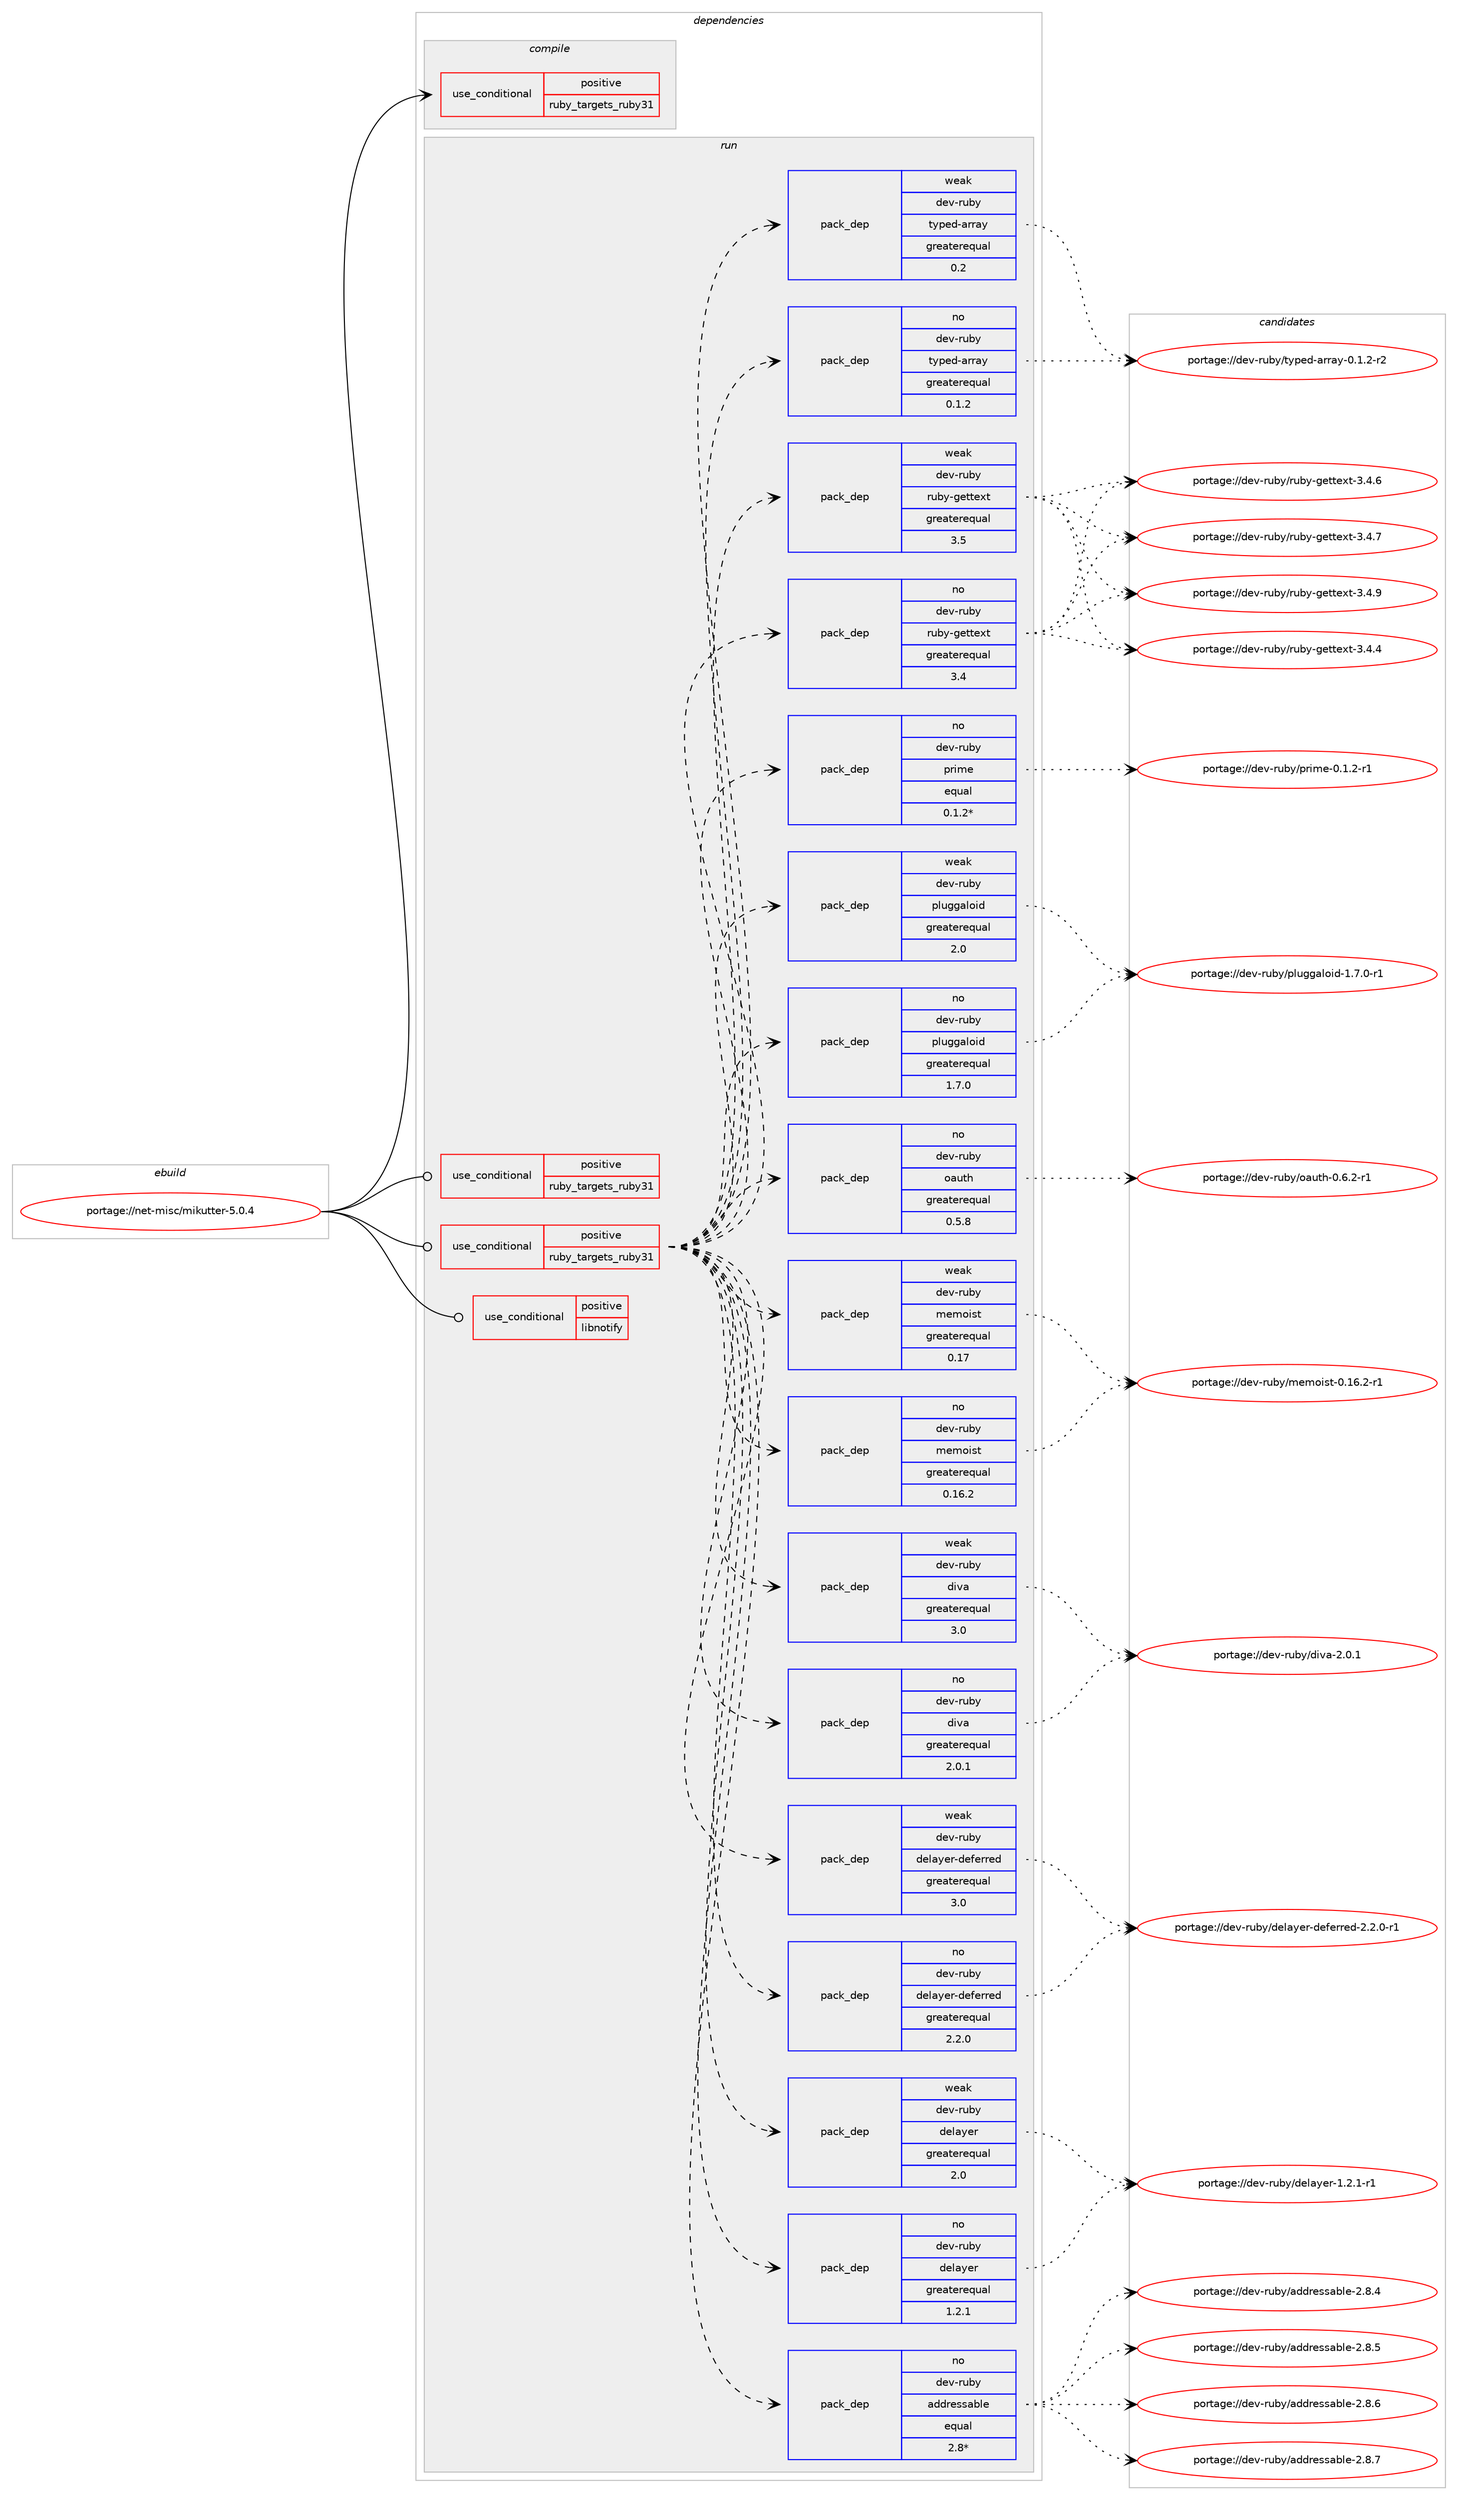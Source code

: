 digraph prolog {

# *************
# Graph options
# *************

newrank=true;
concentrate=true;
compound=true;
graph [rankdir=LR,fontname=Helvetica,fontsize=10,ranksep=1.5];#, ranksep=2.5, nodesep=0.2];
edge  [arrowhead=vee];
node  [fontname=Helvetica,fontsize=10];

# **********
# The ebuild
# **********

subgraph cluster_leftcol {
color=gray;
rank=same;
label=<<i>ebuild</i>>;
id [label="portage://net-misc/mikutter-5.0.4", color=red, width=4, href="../net-misc/mikutter-5.0.4.svg"];
}

# ****************
# The dependencies
# ****************

subgraph cluster_midcol {
color=gray;
label=<<i>dependencies</i>>;
subgraph cluster_compile {
fillcolor="#eeeeee";
style=filled;
label=<<i>compile</i>>;
subgraph cond95478 {
dependency188979 [label=<<TABLE BORDER="0" CELLBORDER="1" CELLSPACING="0" CELLPADDING="4"><TR><TD ROWSPAN="3" CELLPADDING="10">use_conditional</TD></TR><TR><TD>positive</TD></TR><TR><TD>ruby_targets_ruby31</TD></TR></TABLE>>, shape=none, color=red];
# *** BEGIN UNKNOWN DEPENDENCY TYPE (TODO) ***
# dependency188979 -> package_dependency(portage://net-misc/mikutter-5.0.4,install,no,dev-lang,ruby,none,[,,],[slot(3.1)],[])
# *** END UNKNOWN DEPENDENCY TYPE (TODO) ***

}
id:e -> dependency188979:w [weight=20,style="solid",arrowhead="vee"];
}
subgraph cluster_compileandrun {
fillcolor="#eeeeee";
style=filled;
label=<<i>compile and run</i>>;
}
subgraph cluster_run {
fillcolor="#eeeeee";
style=filled;
label=<<i>run</i>>;
subgraph cond95479 {
dependency188980 [label=<<TABLE BORDER="0" CELLBORDER="1" CELLSPACING="0" CELLPADDING="4"><TR><TD ROWSPAN="3" CELLPADDING="10">use_conditional</TD></TR><TR><TD>positive</TD></TR><TR><TD>libnotify</TD></TR></TABLE>>, shape=none, color=red];
# *** BEGIN UNKNOWN DEPENDENCY TYPE (TODO) ***
# dependency188980 -> package_dependency(portage://net-misc/mikutter-5.0.4,run,no,x11-libs,libnotify,none,[,,],[],[])
# *** END UNKNOWN DEPENDENCY TYPE (TODO) ***

}
id:e -> dependency188980:w [weight=20,style="solid",arrowhead="odot"];
subgraph cond95480 {
dependency188981 [label=<<TABLE BORDER="0" CELLBORDER="1" CELLSPACING="0" CELLPADDING="4"><TR><TD ROWSPAN="3" CELLPADDING="10">use_conditional</TD></TR><TR><TD>positive</TD></TR><TR><TD>ruby_targets_ruby31</TD></TR></TABLE>>, shape=none, color=red];
# *** BEGIN UNKNOWN DEPENDENCY TYPE (TODO) ***
# dependency188981 -> package_dependency(portage://net-misc/mikutter-5.0.4,run,no,dev-lang,ruby,none,[,,],[slot(3.1)],[])
# *** END UNKNOWN DEPENDENCY TYPE (TODO) ***

}
id:e -> dependency188981:w [weight=20,style="solid",arrowhead="odot"];
subgraph cond95481 {
dependency188982 [label=<<TABLE BORDER="0" CELLBORDER="1" CELLSPACING="0" CELLPADDING="4"><TR><TD ROWSPAN="3" CELLPADDING="10">use_conditional</TD></TR><TR><TD>positive</TD></TR><TR><TD>ruby_targets_ruby31</TD></TR></TABLE>>, shape=none, color=red];
subgraph pack90886 {
dependency188983 [label=<<TABLE BORDER="0" CELLBORDER="1" CELLSPACING="0" CELLPADDING="4" WIDTH="220"><TR><TD ROWSPAN="6" CELLPADDING="30">pack_dep</TD></TR><TR><TD WIDTH="110">no</TD></TR><TR><TD>dev-ruby</TD></TR><TR><TD>addressable</TD></TR><TR><TD>equal</TD></TR><TR><TD>2.8*</TD></TR></TABLE>>, shape=none, color=blue];
}
dependency188982:e -> dependency188983:w [weight=20,style="dashed",arrowhead="vee"];
subgraph pack90887 {
dependency188984 [label=<<TABLE BORDER="0" CELLBORDER="1" CELLSPACING="0" CELLPADDING="4" WIDTH="220"><TR><TD ROWSPAN="6" CELLPADDING="30">pack_dep</TD></TR><TR><TD WIDTH="110">no</TD></TR><TR><TD>dev-ruby</TD></TR><TR><TD>delayer</TD></TR><TR><TD>greaterequal</TD></TR><TR><TD>1.2.1</TD></TR></TABLE>>, shape=none, color=blue];
}
dependency188982:e -> dependency188984:w [weight=20,style="dashed",arrowhead="vee"];
subgraph pack90888 {
dependency188985 [label=<<TABLE BORDER="0" CELLBORDER="1" CELLSPACING="0" CELLPADDING="4" WIDTH="220"><TR><TD ROWSPAN="6" CELLPADDING="30">pack_dep</TD></TR><TR><TD WIDTH="110">weak</TD></TR><TR><TD>dev-ruby</TD></TR><TR><TD>delayer</TD></TR><TR><TD>greaterequal</TD></TR><TR><TD>2.0</TD></TR></TABLE>>, shape=none, color=blue];
}
dependency188982:e -> dependency188985:w [weight=20,style="dashed",arrowhead="vee"];
subgraph pack90889 {
dependency188986 [label=<<TABLE BORDER="0" CELLBORDER="1" CELLSPACING="0" CELLPADDING="4" WIDTH="220"><TR><TD ROWSPAN="6" CELLPADDING="30">pack_dep</TD></TR><TR><TD WIDTH="110">no</TD></TR><TR><TD>dev-ruby</TD></TR><TR><TD>delayer-deferred</TD></TR><TR><TD>greaterequal</TD></TR><TR><TD>2.2.0</TD></TR></TABLE>>, shape=none, color=blue];
}
dependency188982:e -> dependency188986:w [weight=20,style="dashed",arrowhead="vee"];
subgraph pack90890 {
dependency188987 [label=<<TABLE BORDER="0" CELLBORDER="1" CELLSPACING="0" CELLPADDING="4" WIDTH="220"><TR><TD ROWSPAN="6" CELLPADDING="30">pack_dep</TD></TR><TR><TD WIDTH="110">weak</TD></TR><TR><TD>dev-ruby</TD></TR><TR><TD>delayer-deferred</TD></TR><TR><TD>greaterequal</TD></TR><TR><TD>3.0</TD></TR></TABLE>>, shape=none, color=blue];
}
dependency188982:e -> dependency188987:w [weight=20,style="dashed",arrowhead="vee"];
subgraph pack90891 {
dependency188988 [label=<<TABLE BORDER="0" CELLBORDER="1" CELLSPACING="0" CELLPADDING="4" WIDTH="220"><TR><TD ROWSPAN="6" CELLPADDING="30">pack_dep</TD></TR><TR><TD WIDTH="110">no</TD></TR><TR><TD>dev-ruby</TD></TR><TR><TD>diva</TD></TR><TR><TD>greaterequal</TD></TR><TR><TD>2.0.1</TD></TR></TABLE>>, shape=none, color=blue];
}
dependency188982:e -> dependency188988:w [weight=20,style="dashed",arrowhead="vee"];
subgraph pack90892 {
dependency188989 [label=<<TABLE BORDER="0" CELLBORDER="1" CELLSPACING="0" CELLPADDING="4" WIDTH="220"><TR><TD ROWSPAN="6" CELLPADDING="30">pack_dep</TD></TR><TR><TD WIDTH="110">weak</TD></TR><TR><TD>dev-ruby</TD></TR><TR><TD>diva</TD></TR><TR><TD>greaterequal</TD></TR><TR><TD>3.0</TD></TR></TABLE>>, shape=none, color=blue];
}
dependency188982:e -> dependency188989:w [weight=20,style="dashed",arrowhead="vee"];
# *** BEGIN UNKNOWN DEPENDENCY TYPE (TODO) ***
# dependency188982 -> package_dependency(portage://net-misc/mikutter-5.0.4,run,no,dev-ruby,httpclient,none,[,,],[],[use(enable(ruby_targets_ruby31),negative)])
# *** END UNKNOWN DEPENDENCY TYPE (TODO) ***

# *** BEGIN UNKNOWN DEPENDENCY TYPE (TODO) ***
# dependency188982 -> package_dependency(portage://net-misc/mikutter-5.0.4,run,no,dev-ruby,json,none,[,,],[slot(2)],[use(enable(ruby_targets_ruby31),negative)])
# *** END UNKNOWN DEPENDENCY TYPE (TODO) ***

subgraph pack90893 {
dependency188990 [label=<<TABLE BORDER="0" CELLBORDER="1" CELLSPACING="0" CELLPADDING="4" WIDTH="220"><TR><TD ROWSPAN="6" CELLPADDING="30">pack_dep</TD></TR><TR><TD WIDTH="110">no</TD></TR><TR><TD>dev-ruby</TD></TR><TR><TD>memoist</TD></TR><TR><TD>greaterequal</TD></TR><TR><TD>0.16.2</TD></TR></TABLE>>, shape=none, color=blue];
}
dependency188982:e -> dependency188990:w [weight=20,style="dashed",arrowhead="vee"];
subgraph pack90894 {
dependency188991 [label=<<TABLE BORDER="0" CELLBORDER="1" CELLSPACING="0" CELLPADDING="4" WIDTH="220"><TR><TD ROWSPAN="6" CELLPADDING="30">pack_dep</TD></TR><TR><TD WIDTH="110">weak</TD></TR><TR><TD>dev-ruby</TD></TR><TR><TD>memoist</TD></TR><TR><TD>greaterequal</TD></TR><TR><TD>0.17</TD></TR></TABLE>>, shape=none, color=blue];
}
dependency188982:e -> dependency188991:w [weight=20,style="dashed",arrowhead="vee"];
# *** BEGIN UNKNOWN DEPENDENCY TYPE (TODO) ***
# dependency188982 -> package_dependency(portage://net-misc/mikutter-5.0.4,run,no,dev-ruby,moneta,none,[,,],[],[use(enable(ruby_targets_ruby31),negative)])
# *** END UNKNOWN DEPENDENCY TYPE (TODO) ***

# *** BEGIN UNKNOWN DEPENDENCY TYPE (TODO) ***
# dependency188982 -> package_dependency(portage://net-misc/mikutter-5.0.4,run,no,dev-ruby,nokogiri,none,[,,],[],[use(enable(ruby_targets_ruby31),negative)])
# *** END UNKNOWN DEPENDENCY TYPE (TODO) ***

subgraph pack90895 {
dependency188992 [label=<<TABLE BORDER="0" CELLBORDER="1" CELLSPACING="0" CELLPADDING="4" WIDTH="220"><TR><TD ROWSPAN="6" CELLPADDING="30">pack_dep</TD></TR><TR><TD WIDTH="110">no</TD></TR><TR><TD>dev-ruby</TD></TR><TR><TD>oauth</TD></TR><TR><TD>greaterequal</TD></TR><TR><TD>0.5.8</TD></TR></TABLE>>, shape=none, color=blue];
}
dependency188982:e -> dependency188992:w [weight=20,style="dashed",arrowhead="vee"];
subgraph pack90896 {
dependency188993 [label=<<TABLE BORDER="0" CELLBORDER="1" CELLSPACING="0" CELLPADDING="4" WIDTH="220"><TR><TD ROWSPAN="6" CELLPADDING="30">pack_dep</TD></TR><TR><TD WIDTH="110">no</TD></TR><TR><TD>dev-ruby</TD></TR><TR><TD>pluggaloid</TD></TR><TR><TD>greaterequal</TD></TR><TR><TD>1.7.0</TD></TR></TABLE>>, shape=none, color=blue];
}
dependency188982:e -> dependency188993:w [weight=20,style="dashed",arrowhead="vee"];
subgraph pack90897 {
dependency188994 [label=<<TABLE BORDER="0" CELLBORDER="1" CELLSPACING="0" CELLPADDING="4" WIDTH="220"><TR><TD ROWSPAN="6" CELLPADDING="30">pack_dep</TD></TR><TR><TD WIDTH="110">weak</TD></TR><TR><TD>dev-ruby</TD></TR><TR><TD>pluggaloid</TD></TR><TR><TD>greaterequal</TD></TR><TR><TD>2.0</TD></TR></TABLE>>, shape=none, color=blue];
}
dependency188982:e -> dependency188994:w [weight=20,style="dashed",arrowhead="vee"];
subgraph pack90898 {
dependency188995 [label=<<TABLE BORDER="0" CELLBORDER="1" CELLSPACING="0" CELLPADDING="4" WIDTH="220"><TR><TD ROWSPAN="6" CELLPADDING="30">pack_dep</TD></TR><TR><TD WIDTH="110">no</TD></TR><TR><TD>dev-ruby</TD></TR><TR><TD>prime</TD></TR><TR><TD>equal</TD></TR><TR><TD>0.1.2*</TD></TR></TABLE>>, shape=none, color=blue];
}
dependency188982:e -> dependency188995:w [weight=20,style="dashed",arrowhead="vee"];
# *** BEGIN UNKNOWN DEPENDENCY TYPE (TODO) ***
# dependency188982 -> package_dependency(portage://net-misc/mikutter-5.0.4,run,no,dev-ruby,rcairo,none,[,,],[],[use(enable(ruby_targets_ruby31),negative)])
# *** END UNKNOWN DEPENDENCY TYPE (TODO) ***

subgraph pack90899 {
dependency188996 [label=<<TABLE BORDER="0" CELLBORDER="1" CELLSPACING="0" CELLPADDING="4" WIDTH="220"><TR><TD ROWSPAN="6" CELLPADDING="30">pack_dep</TD></TR><TR><TD WIDTH="110">no</TD></TR><TR><TD>dev-ruby</TD></TR><TR><TD>ruby-gettext</TD></TR><TR><TD>greaterequal</TD></TR><TR><TD>3.4</TD></TR></TABLE>>, shape=none, color=blue];
}
dependency188982:e -> dependency188996:w [weight=20,style="dashed",arrowhead="vee"];
subgraph pack90900 {
dependency188997 [label=<<TABLE BORDER="0" CELLBORDER="1" CELLSPACING="0" CELLPADDING="4" WIDTH="220"><TR><TD ROWSPAN="6" CELLPADDING="30">pack_dep</TD></TR><TR><TD WIDTH="110">weak</TD></TR><TR><TD>dev-ruby</TD></TR><TR><TD>ruby-gettext</TD></TR><TR><TD>greaterequal</TD></TR><TR><TD>3.5</TD></TR></TABLE>>, shape=none, color=blue];
}
dependency188982:e -> dependency188997:w [weight=20,style="dashed",arrowhead="vee"];
# *** BEGIN UNKNOWN DEPENDENCY TYPE (TODO) ***
# dependency188982 -> package_dependency(portage://net-misc/mikutter-5.0.4,run,no,dev-ruby,ruby-gtk3,none,[,,],[],[use(enable(ruby_targets_ruby31),negative)])
# *** END UNKNOWN DEPENDENCY TYPE (TODO) ***

subgraph pack90901 {
dependency188998 [label=<<TABLE BORDER="0" CELLBORDER="1" CELLSPACING="0" CELLPADDING="4" WIDTH="220"><TR><TD ROWSPAN="6" CELLPADDING="30">pack_dep</TD></TR><TR><TD WIDTH="110">no</TD></TR><TR><TD>dev-ruby</TD></TR><TR><TD>typed-array</TD></TR><TR><TD>greaterequal</TD></TR><TR><TD>0.1.2</TD></TR></TABLE>>, shape=none, color=blue];
}
dependency188982:e -> dependency188998:w [weight=20,style="dashed",arrowhead="vee"];
subgraph pack90902 {
dependency188999 [label=<<TABLE BORDER="0" CELLBORDER="1" CELLSPACING="0" CELLPADDING="4" WIDTH="220"><TR><TD ROWSPAN="6" CELLPADDING="30">pack_dep</TD></TR><TR><TD WIDTH="110">weak</TD></TR><TR><TD>dev-ruby</TD></TR><TR><TD>typed-array</TD></TR><TR><TD>greaterequal</TD></TR><TR><TD>0.2</TD></TR></TABLE>>, shape=none, color=blue];
}
dependency188982:e -> dependency188999:w [weight=20,style="dashed",arrowhead="vee"];
# *** BEGIN UNKNOWN DEPENDENCY TYPE (TODO) ***
# dependency188982 -> package_dependency(portage://net-misc/mikutter-5.0.4,run,no,dev-ruby,twitter-text,none,[,,],[],[use(enable(ruby_targets_ruby31),negative)])
# *** END UNKNOWN DEPENDENCY TYPE (TODO) ***

# *** BEGIN UNKNOWN DEPENDENCY TYPE (TODO) ***
# dependency188982 -> package_dependency(portage://net-misc/mikutter-5.0.4,run,no,virtual,ruby-ssl,none,[,,],[],[use(enable(ruby_targets_ruby31),negative)])
# *** END UNKNOWN DEPENDENCY TYPE (TODO) ***

}
id:e -> dependency188982:w [weight=20,style="solid",arrowhead="odot"];
# *** BEGIN UNKNOWN DEPENDENCY TYPE (TODO) ***
# id -> package_dependency(portage://net-misc/mikutter-5.0.4,run,no,media-sound,alsa-utils,none,[,,],[],[])
# *** END UNKNOWN DEPENDENCY TYPE (TODO) ***

}
}

# **************
# The candidates
# **************

subgraph cluster_choices {
rank=same;
color=gray;
label=<<i>candidates</i>>;

subgraph choice90886 {
color=black;
nodesep=1;
choice100101118451141179812147971001001141011151159798108101455046564652 [label="portage://dev-ruby/addressable-2.8.4", color=red, width=4,href="../dev-ruby/addressable-2.8.4.svg"];
choice100101118451141179812147971001001141011151159798108101455046564653 [label="portage://dev-ruby/addressable-2.8.5", color=red, width=4,href="../dev-ruby/addressable-2.8.5.svg"];
choice100101118451141179812147971001001141011151159798108101455046564654 [label="portage://dev-ruby/addressable-2.8.6", color=red, width=4,href="../dev-ruby/addressable-2.8.6.svg"];
choice100101118451141179812147971001001141011151159798108101455046564655 [label="portage://dev-ruby/addressable-2.8.7", color=red, width=4,href="../dev-ruby/addressable-2.8.7.svg"];
dependency188983:e -> choice100101118451141179812147971001001141011151159798108101455046564652:w [style=dotted,weight="100"];
dependency188983:e -> choice100101118451141179812147971001001141011151159798108101455046564653:w [style=dotted,weight="100"];
dependency188983:e -> choice100101118451141179812147971001001141011151159798108101455046564654:w [style=dotted,weight="100"];
dependency188983:e -> choice100101118451141179812147971001001141011151159798108101455046564655:w [style=dotted,weight="100"];
}
subgraph choice90887 {
color=black;
nodesep=1;
choice100101118451141179812147100101108971211011144549465046494511449 [label="portage://dev-ruby/delayer-1.2.1-r1", color=red, width=4,href="../dev-ruby/delayer-1.2.1-r1.svg"];
dependency188984:e -> choice100101118451141179812147100101108971211011144549465046494511449:w [style=dotted,weight="100"];
}
subgraph choice90888 {
color=black;
nodesep=1;
choice100101118451141179812147100101108971211011144549465046494511449 [label="portage://dev-ruby/delayer-1.2.1-r1", color=red, width=4,href="../dev-ruby/delayer-1.2.1-r1.svg"];
dependency188985:e -> choice100101118451141179812147100101108971211011144549465046494511449:w [style=dotted,weight="100"];
}
subgraph choice90889 {
color=black;
nodesep=1;
choice10010111845114117981214710010110897121101114451001011021011141141011004550465046484511449 [label="portage://dev-ruby/delayer-deferred-2.2.0-r1", color=red, width=4,href="../dev-ruby/delayer-deferred-2.2.0-r1.svg"];
dependency188986:e -> choice10010111845114117981214710010110897121101114451001011021011141141011004550465046484511449:w [style=dotted,weight="100"];
}
subgraph choice90890 {
color=black;
nodesep=1;
choice10010111845114117981214710010110897121101114451001011021011141141011004550465046484511449 [label="portage://dev-ruby/delayer-deferred-2.2.0-r1", color=red, width=4,href="../dev-ruby/delayer-deferred-2.2.0-r1.svg"];
dependency188987:e -> choice10010111845114117981214710010110897121101114451001011021011141141011004550465046484511449:w [style=dotted,weight="100"];
}
subgraph choice90891 {
color=black;
nodesep=1;
choice10010111845114117981214710010511897455046484649 [label="portage://dev-ruby/diva-2.0.1", color=red, width=4,href="../dev-ruby/diva-2.0.1.svg"];
dependency188988:e -> choice10010111845114117981214710010511897455046484649:w [style=dotted,weight="100"];
}
subgraph choice90892 {
color=black;
nodesep=1;
choice10010111845114117981214710010511897455046484649 [label="portage://dev-ruby/diva-2.0.1", color=red, width=4,href="../dev-ruby/diva-2.0.1.svg"];
dependency188989:e -> choice10010111845114117981214710010511897455046484649:w [style=dotted,weight="100"];
}
subgraph choice90893 {
color=black;
nodesep=1;
choice100101118451141179812147109101109111105115116454846495446504511449 [label="portage://dev-ruby/memoist-0.16.2-r1", color=red, width=4,href="../dev-ruby/memoist-0.16.2-r1.svg"];
dependency188990:e -> choice100101118451141179812147109101109111105115116454846495446504511449:w [style=dotted,weight="100"];
}
subgraph choice90894 {
color=black;
nodesep=1;
choice100101118451141179812147109101109111105115116454846495446504511449 [label="portage://dev-ruby/memoist-0.16.2-r1", color=red, width=4,href="../dev-ruby/memoist-0.16.2-r1.svg"];
dependency188991:e -> choice100101118451141179812147109101109111105115116454846495446504511449:w [style=dotted,weight="100"];
}
subgraph choice90895 {
color=black;
nodesep=1;
choice100101118451141179812147111971171161044548465446504511449 [label="portage://dev-ruby/oauth-0.6.2-r1", color=red, width=4,href="../dev-ruby/oauth-0.6.2-r1.svg"];
dependency188992:e -> choice100101118451141179812147111971171161044548465446504511449:w [style=dotted,weight="100"];
}
subgraph choice90896 {
color=black;
nodesep=1;
choice100101118451141179812147112108117103103971081111051004549465546484511449 [label="portage://dev-ruby/pluggaloid-1.7.0-r1", color=red, width=4,href="../dev-ruby/pluggaloid-1.7.0-r1.svg"];
dependency188993:e -> choice100101118451141179812147112108117103103971081111051004549465546484511449:w [style=dotted,weight="100"];
}
subgraph choice90897 {
color=black;
nodesep=1;
choice100101118451141179812147112108117103103971081111051004549465546484511449 [label="portage://dev-ruby/pluggaloid-1.7.0-r1", color=red, width=4,href="../dev-ruby/pluggaloid-1.7.0-r1.svg"];
dependency188994:e -> choice100101118451141179812147112108117103103971081111051004549465546484511449:w [style=dotted,weight="100"];
}
subgraph choice90898 {
color=black;
nodesep=1;
choice1001011184511411798121471121141051091014548464946504511449 [label="portage://dev-ruby/prime-0.1.2-r1", color=red, width=4,href="../dev-ruby/prime-0.1.2-r1.svg"];
dependency188995:e -> choice1001011184511411798121471121141051091014548464946504511449:w [style=dotted,weight="100"];
}
subgraph choice90899 {
color=black;
nodesep=1;
choice1001011184511411798121471141179812145103101116116101120116455146524652 [label="portage://dev-ruby/ruby-gettext-3.4.4", color=red, width=4,href="../dev-ruby/ruby-gettext-3.4.4.svg"];
choice1001011184511411798121471141179812145103101116116101120116455146524654 [label="portage://dev-ruby/ruby-gettext-3.4.6", color=red, width=4,href="../dev-ruby/ruby-gettext-3.4.6.svg"];
choice1001011184511411798121471141179812145103101116116101120116455146524655 [label="portage://dev-ruby/ruby-gettext-3.4.7", color=red, width=4,href="../dev-ruby/ruby-gettext-3.4.7.svg"];
choice1001011184511411798121471141179812145103101116116101120116455146524657 [label="portage://dev-ruby/ruby-gettext-3.4.9", color=red, width=4,href="../dev-ruby/ruby-gettext-3.4.9.svg"];
dependency188996:e -> choice1001011184511411798121471141179812145103101116116101120116455146524652:w [style=dotted,weight="100"];
dependency188996:e -> choice1001011184511411798121471141179812145103101116116101120116455146524654:w [style=dotted,weight="100"];
dependency188996:e -> choice1001011184511411798121471141179812145103101116116101120116455146524655:w [style=dotted,weight="100"];
dependency188996:e -> choice1001011184511411798121471141179812145103101116116101120116455146524657:w [style=dotted,weight="100"];
}
subgraph choice90900 {
color=black;
nodesep=1;
choice1001011184511411798121471141179812145103101116116101120116455146524652 [label="portage://dev-ruby/ruby-gettext-3.4.4", color=red, width=4,href="../dev-ruby/ruby-gettext-3.4.4.svg"];
choice1001011184511411798121471141179812145103101116116101120116455146524654 [label="portage://dev-ruby/ruby-gettext-3.4.6", color=red, width=4,href="../dev-ruby/ruby-gettext-3.4.6.svg"];
choice1001011184511411798121471141179812145103101116116101120116455146524655 [label="portage://dev-ruby/ruby-gettext-3.4.7", color=red, width=4,href="../dev-ruby/ruby-gettext-3.4.7.svg"];
choice1001011184511411798121471141179812145103101116116101120116455146524657 [label="portage://dev-ruby/ruby-gettext-3.4.9", color=red, width=4,href="../dev-ruby/ruby-gettext-3.4.9.svg"];
dependency188997:e -> choice1001011184511411798121471141179812145103101116116101120116455146524652:w [style=dotted,weight="100"];
dependency188997:e -> choice1001011184511411798121471141179812145103101116116101120116455146524654:w [style=dotted,weight="100"];
dependency188997:e -> choice1001011184511411798121471141179812145103101116116101120116455146524655:w [style=dotted,weight="100"];
dependency188997:e -> choice1001011184511411798121471141179812145103101116116101120116455146524657:w [style=dotted,weight="100"];
}
subgraph choice90901 {
color=black;
nodesep=1;
choice1001011184511411798121471161211121011004597114114971214548464946504511450 [label="portage://dev-ruby/typed-array-0.1.2-r2", color=red, width=4,href="../dev-ruby/typed-array-0.1.2-r2.svg"];
dependency188998:e -> choice1001011184511411798121471161211121011004597114114971214548464946504511450:w [style=dotted,weight="100"];
}
subgraph choice90902 {
color=black;
nodesep=1;
choice1001011184511411798121471161211121011004597114114971214548464946504511450 [label="portage://dev-ruby/typed-array-0.1.2-r2", color=red, width=4,href="../dev-ruby/typed-array-0.1.2-r2.svg"];
dependency188999:e -> choice1001011184511411798121471161211121011004597114114971214548464946504511450:w [style=dotted,weight="100"];
}
}

}
